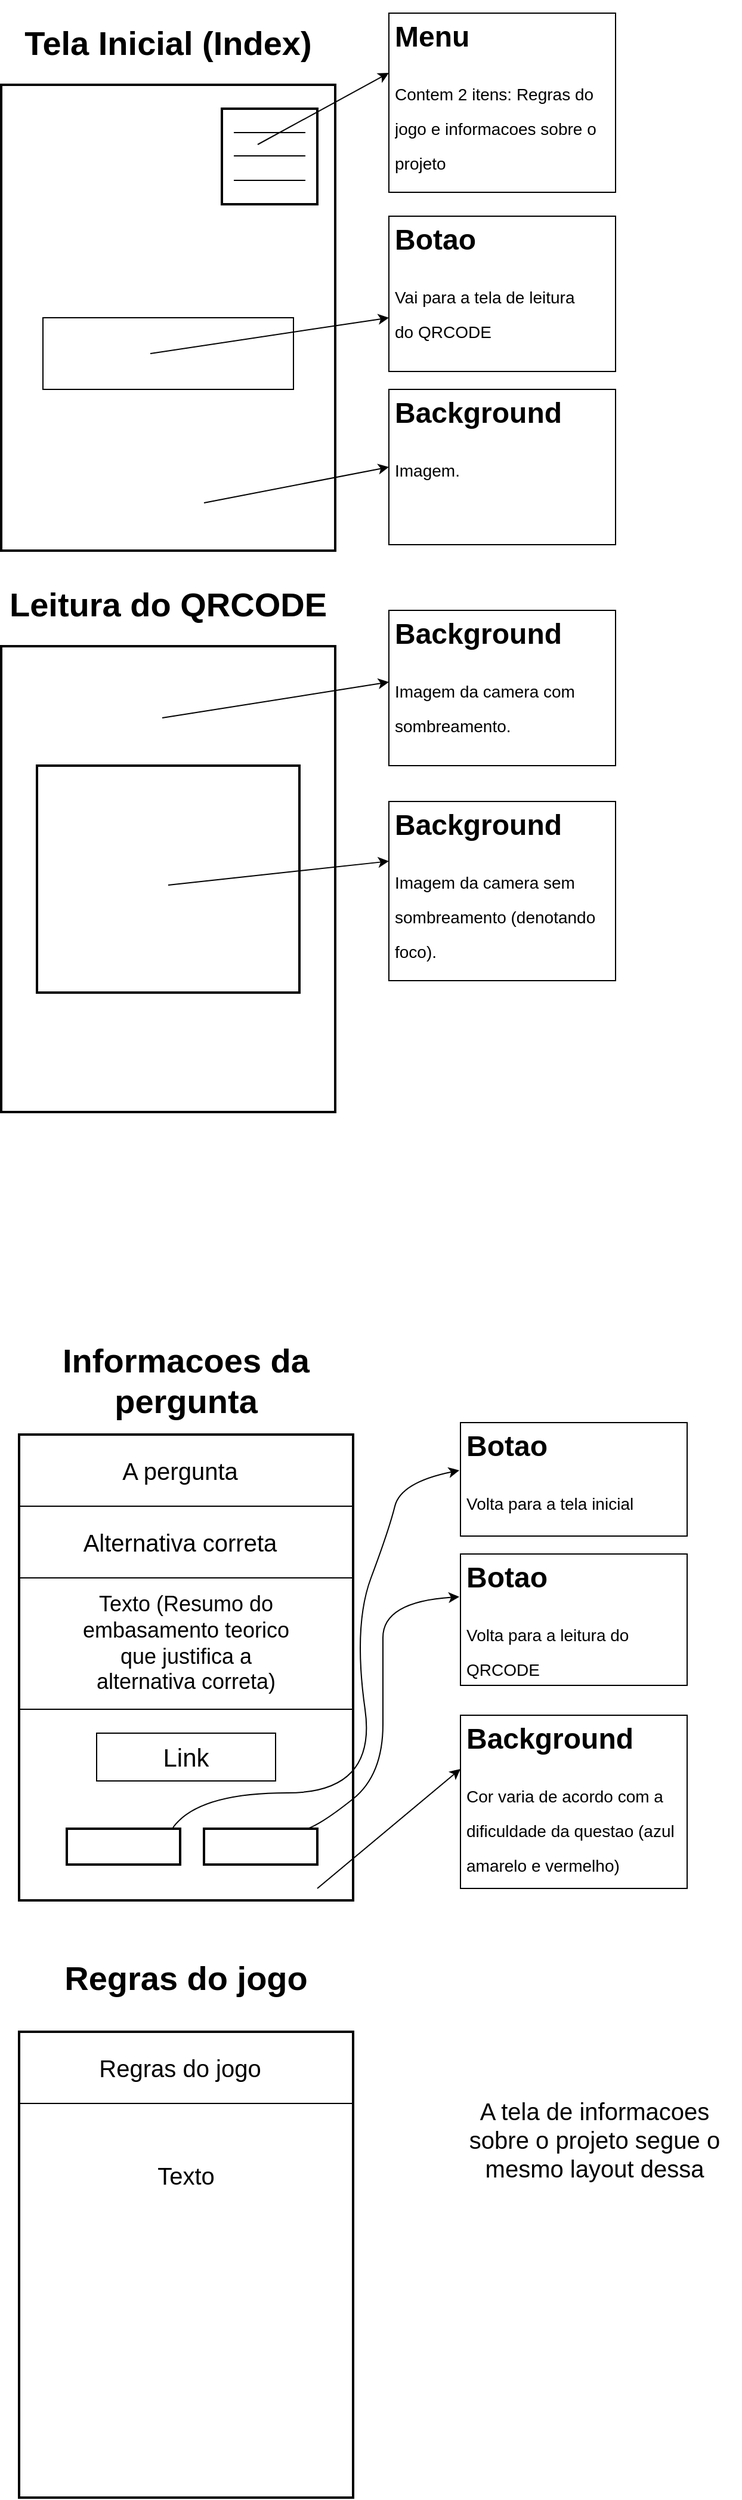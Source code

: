 <mxfile version="12.2.4" type="github" pages="1">
  <diagram id="nlabW9qtDiaa9snVEf28" name="Page-1">
    <mxGraphModel dx="1341" dy="711" grid="1" gridSize="10" guides="1" tooltips="1" connect="1" arrows="1" fold="1" page="1" pageScale="1" pageWidth="850" pageHeight="1100" math="0" shadow="0">
      <root>
        <mxCell id="0"/>
        <mxCell id="1" parent="0"/>
        <mxCell id="Lpm88H_YI4wZjYLgMCmQ-2" value="" style="rounded=0;whiteSpace=wrap;html=1;strokeWidth=2;" parent="1" vertex="1">
          <mxGeometry x="55" y="90" width="280" height="390" as="geometry"/>
        </mxCell>
        <mxCell id="Lpm88H_YI4wZjYLgMCmQ-3" value="&lt;h1 style=&quot;font-size: 28px&quot;&gt;Tela Inicial (Index)&lt;/h1&gt;" style="text;html=1;strokeColor=none;fillColor=none;align=center;verticalAlign=middle;whiteSpace=wrap;rounded=0;" parent="1" vertex="1">
          <mxGeometry x="60" y="20" width="270" height="70" as="geometry"/>
        </mxCell>
        <mxCell id="Lpm88H_YI4wZjYLgMCmQ-6" value="" style="whiteSpace=wrap;html=1;aspect=fixed;strokeWidth=2;" parent="1" vertex="1">
          <mxGeometry x="240" y="110" width="80" height="80" as="geometry"/>
        </mxCell>
        <mxCell id="Lpm88H_YI4wZjYLgMCmQ-7" value="" style="endArrow=none;html=1;" parent="1" edge="1">
          <mxGeometry width="50" height="50" relative="1" as="geometry">
            <mxPoint x="250" y="130" as="sourcePoint"/>
            <mxPoint x="310" y="130" as="targetPoint"/>
          </mxGeometry>
        </mxCell>
        <mxCell id="Lpm88H_YI4wZjYLgMCmQ-8" value="" style="endArrow=none;html=1;" parent="1" edge="1">
          <mxGeometry width="50" height="50" relative="1" as="geometry">
            <mxPoint x="250" y="149.5" as="sourcePoint"/>
            <mxPoint x="310" y="149.5" as="targetPoint"/>
          </mxGeometry>
        </mxCell>
        <mxCell id="Lpm88H_YI4wZjYLgMCmQ-9" value="" style="endArrow=none;html=1;" parent="1" edge="1">
          <mxGeometry width="50" height="50" relative="1" as="geometry">
            <mxPoint x="250" y="170" as="sourcePoint"/>
            <mxPoint x="310" y="170" as="targetPoint"/>
          </mxGeometry>
        </mxCell>
        <mxCell id="Lpm88H_YI4wZjYLgMCmQ-10" value="" style="endArrow=classic;html=1;" parent="1" edge="1">
          <mxGeometry width="50" height="50" relative="1" as="geometry">
            <mxPoint x="270" y="140" as="sourcePoint"/>
            <mxPoint x="380" y="80" as="targetPoint"/>
          </mxGeometry>
        </mxCell>
        <mxCell id="Lpm88H_YI4wZjYLgMCmQ-12" value="&lt;h1&gt;&lt;span&gt;Menu&lt;/span&gt;&lt;/h1&gt;&lt;h1&gt;&lt;span style=&quot;font-weight: normal&quot;&gt;&lt;font style=&quot;font-size: 14px&quot;&gt;Contem 2 itens: Regras do jogo e informacoes sobre o projeto&lt;/font&gt;&lt;/span&gt;&lt;br&gt;&lt;/h1&gt;" style="text;html=1;strokeColor=#000000;fillColor=none;spacing=5;spacingTop=-20;whiteSpace=wrap;overflow=hidden;rounded=0;strokeWidth=1;" parent="1" vertex="1">
          <mxGeometry x="380" y="30" width="190" height="150" as="geometry"/>
        </mxCell>
        <mxCell id="Lpm88H_YI4wZjYLgMCmQ-14" value="" style="rounded=0;whiteSpace=wrap;html=1;strokeColor=#000000;strokeWidth=1;" parent="1" vertex="1">
          <mxGeometry x="90" y="285" width="210" height="60" as="geometry"/>
        </mxCell>
        <mxCell id="Lpm88H_YI4wZjYLgMCmQ-15" value="" style="endArrow=classic;html=1;" parent="1" edge="1">
          <mxGeometry width="50" height="50" relative="1" as="geometry">
            <mxPoint x="180" y="315" as="sourcePoint"/>
            <mxPoint x="380" y="285" as="targetPoint"/>
          </mxGeometry>
        </mxCell>
        <mxCell id="Lpm88H_YI4wZjYLgMCmQ-16" value="&lt;h1&gt;&lt;span&gt;Botao&lt;/span&gt;&lt;/h1&gt;&lt;h1&gt;&lt;span style=&quot;font-size: 14px ; font-weight: normal&quot;&gt;Vai para a tela de leitura do&amp;nbsp;&lt;/span&gt;&lt;span style=&quot;font-weight: normal&quot;&gt;&lt;font style=&quot;font-size: 14px&quot;&gt;QRCODE&lt;/font&gt;&lt;/span&gt;&lt;/h1&gt;" style="text;html=1;strokeColor=#000000;fillColor=none;spacing=5;spacingTop=-20;whiteSpace=wrap;overflow=hidden;rounded=0;strokeWidth=1;" parent="1" vertex="1">
          <mxGeometry x="380" y="200" width="190" height="130" as="geometry"/>
        </mxCell>
        <mxCell id="Lpm88H_YI4wZjYLgMCmQ-18" value="" style="rounded=0;whiteSpace=wrap;html=1;strokeWidth=2;" parent="1" vertex="1">
          <mxGeometry x="55" y="560" width="280" height="390" as="geometry"/>
        </mxCell>
        <mxCell id="Lpm88H_YI4wZjYLgMCmQ-19" value="&lt;h1 style=&quot;font-size: 28px&quot;&gt;Leitura do QRCODE&lt;/h1&gt;" style="text;html=1;strokeColor=none;fillColor=none;align=center;verticalAlign=middle;whiteSpace=wrap;rounded=0;" parent="1" vertex="1">
          <mxGeometry x="60" y="490" width="270" height="70" as="geometry"/>
        </mxCell>
        <mxCell id="Lpm88H_YI4wZjYLgMCmQ-20" value="" style="endArrow=classic;html=1;" parent="1" edge="1">
          <mxGeometry width="50" height="50" relative="1" as="geometry">
            <mxPoint x="225" y="440" as="sourcePoint"/>
            <mxPoint x="380" y="410" as="targetPoint"/>
          </mxGeometry>
        </mxCell>
        <mxCell id="Lpm88H_YI4wZjYLgMCmQ-21" value="&lt;h1&gt;&lt;span&gt;Background&lt;/span&gt;&lt;/h1&gt;&lt;h1&gt;&lt;span style=&quot;font-size: 14px ; font-weight: 400&quot;&gt;Imagem.&lt;/span&gt;&lt;/h1&gt;" style="text;html=1;strokeColor=#000000;fillColor=none;spacing=5;spacingTop=-20;whiteSpace=wrap;overflow=hidden;rounded=0;strokeWidth=1;" parent="1" vertex="1">
          <mxGeometry x="380" y="345" width="190" height="130" as="geometry"/>
        </mxCell>
        <mxCell id="Lpm88H_YI4wZjYLgMCmQ-25" value="" style="rounded=0;whiteSpace=wrap;html=1;strokeColor=#000000;strokeWidth=2;" parent="1" vertex="1">
          <mxGeometry x="85" y="660" width="220" height="190" as="geometry"/>
        </mxCell>
        <mxCell id="Lpm88H_YI4wZjYLgMCmQ-26" value="" style="endArrow=classic;html=1;" parent="1" edge="1">
          <mxGeometry width="50" height="50" relative="1" as="geometry">
            <mxPoint x="190" y="620" as="sourcePoint"/>
            <mxPoint x="380" y="590" as="targetPoint"/>
          </mxGeometry>
        </mxCell>
        <mxCell id="Lpm88H_YI4wZjYLgMCmQ-27" value="&lt;h1&gt;&lt;span&gt;Background&lt;/span&gt;&lt;/h1&gt;&lt;h1&gt;&lt;span style=&quot;font-size: 14px ; font-weight: 400&quot;&gt;Imagem da camera com sombreamento.&lt;/span&gt;&lt;/h1&gt;" style="text;html=1;strokeColor=#000000;fillColor=none;spacing=5;spacingTop=-20;whiteSpace=wrap;overflow=hidden;rounded=0;strokeWidth=1;" parent="1" vertex="1">
          <mxGeometry x="380" y="530" width="190" height="130" as="geometry"/>
        </mxCell>
        <mxCell id="Lpm88H_YI4wZjYLgMCmQ-28" value="" style="endArrow=classic;html=1;" parent="1" edge="1">
          <mxGeometry width="50" height="50" relative="1" as="geometry">
            <mxPoint x="195" y="760" as="sourcePoint"/>
            <mxPoint x="380" y="740" as="targetPoint"/>
          </mxGeometry>
        </mxCell>
        <mxCell id="Lpm88H_YI4wZjYLgMCmQ-29" value="&lt;h1&gt;&lt;span&gt;Background&lt;/span&gt;&lt;/h1&gt;&lt;h1&gt;&lt;span style=&quot;font-size: 14px ; font-weight: 400&quot;&gt;Imagem da camera sem sombreamento (denotando foco).&lt;/span&gt;&lt;/h1&gt;" style="text;html=1;strokeColor=#000000;fillColor=none;spacing=5;spacingTop=-20;whiteSpace=wrap;overflow=hidden;rounded=0;strokeWidth=1;" parent="1" vertex="1">
          <mxGeometry x="380" y="690" width="190" height="150" as="geometry"/>
        </mxCell>
        <mxCell id="Lpm88H_YI4wZjYLgMCmQ-30" value="" style="rounded=0;whiteSpace=wrap;html=1;strokeWidth=2;" parent="1" vertex="1">
          <mxGeometry x="70" y="1220" width="280" height="390" as="geometry"/>
        </mxCell>
        <mxCell id="Lpm88H_YI4wZjYLgMCmQ-31" value="&lt;h1 style=&quot;font-size: 28px&quot;&gt;Informacoes da pergunta&lt;/h1&gt;" style="text;html=1;strokeColor=none;fillColor=none;align=center;verticalAlign=middle;whiteSpace=wrap;rounded=0;" parent="1" vertex="1">
          <mxGeometry x="75" y="1140" width="270" height="70" as="geometry"/>
        </mxCell>
        <mxCell id="Lpm88H_YI4wZjYLgMCmQ-34" value="" style="endArrow=none;html=1;entryX=1;entryY=0.154;entryDx=0;entryDy=0;entryPerimeter=0;" parent="1" target="Lpm88H_YI4wZjYLgMCmQ-30" edge="1">
          <mxGeometry width="50" height="50" relative="1" as="geometry">
            <mxPoint x="70" y="1280" as="sourcePoint"/>
            <mxPoint x="120" y="1230" as="targetPoint"/>
          </mxGeometry>
        </mxCell>
        <mxCell id="Lpm88H_YI4wZjYLgMCmQ-35" value="&lt;font style=&quot;font-size: 20px&quot;&gt;A pergunta&lt;/font&gt;" style="text;html=1;strokeColor=none;fillColor=none;align=center;verticalAlign=middle;whiteSpace=wrap;rounded=0;" parent="1" vertex="1">
          <mxGeometry x="110" y="1230" width="190" height="40" as="geometry"/>
        </mxCell>
        <mxCell id="Lpm88H_YI4wZjYLgMCmQ-36" value="" style="endArrow=none;html=1;entryX=1;entryY=0.154;entryDx=0;entryDy=0;entryPerimeter=0;" parent="1" edge="1">
          <mxGeometry width="50" height="50" relative="1" as="geometry">
            <mxPoint x="70" y="1340" as="sourcePoint"/>
            <mxPoint x="350" y="1340.06" as="targetPoint"/>
          </mxGeometry>
        </mxCell>
        <mxCell id="Lpm88H_YI4wZjYLgMCmQ-37" value="&lt;font style=&quot;font-size: 20px&quot;&gt;Alternativa correta&lt;/font&gt;" style="text;html=1;strokeColor=none;fillColor=none;align=center;verticalAlign=middle;whiteSpace=wrap;rounded=0;" parent="1" vertex="1">
          <mxGeometry x="110" y="1290" width="190" height="40" as="geometry"/>
        </mxCell>
        <mxCell id="Lpm88H_YI4wZjYLgMCmQ-39" value="" style="endArrow=none;html=1;entryX=1;entryY=0.154;entryDx=0;entryDy=0;entryPerimeter=0;" parent="1" edge="1">
          <mxGeometry width="50" height="50" relative="1" as="geometry">
            <mxPoint x="70" y="1450" as="sourcePoint"/>
            <mxPoint x="350" y="1450.06" as="targetPoint"/>
          </mxGeometry>
        </mxCell>
        <mxCell id="Lpm88H_YI4wZjYLgMCmQ-40" value="&lt;font style=&quot;font-size: 18px&quot;&gt;Texto (Resumo do embasamento teorico que justifica a alternativa correta)&lt;/font&gt;" style="text;html=1;strokeColor=none;fillColor=none;align=center;verticalAlign=middle;whiteSpace=wrap;rounded=0;" parent="1" vertex="1">
          <mxGeometry x="115" y="1350" width="190" height="90" as="geometry"/>
        </mxCell>
        <mxCell id="Lpm88H_YI4wZjYLgMCmQ-45" value="&lt;h1&gt;&lt;span style=&quot;font-weight: 400&quot;&gt;&lt;font style=&quot;font-size: 21px&quot;&gt;Link&lt;/font&gt;&lt;/span&gt;&lt;br&gt;&lt;/h1&gt;" style="text;html=1;strokeColor=#000000;fillColor=none;spacing=5;spacingTop=-20;whiteSpace=wrap;overflow=hidden;rounded=0;strokeWidth=1;align=center;" parent="1" vertex="1">
          <mxGeometry x="135" y="1470" width="150" height="40" as="geometry"/>
        </mxCell>
        <mxCell id="Lpm88H_YI4wZjYLgMCmQ-46" value="" style="rounded=0;whiteSpace=wrap;html=1;strokeColor=#000000;strokeWidth=2;" parent="1" vertex="1">
          <mxGeometry x="225" y="1550" width="95" height="30" as="geometry"/>
        </mxCell>
        <mxCell id="Lpm88H_YI4wZjYLgMCmQ-55" value="" style="curved=1;endArrow=classic;html=1;entryX=-0.005;entryY=0.326;entryDx=0;entryDy=0;entryPerimeter=0;" parent="1" source="Lpm88H_YI4wZjYLgMCmQ-46" target="Lpm88H_YI4wZjYLgMCmQ-56" edge="1">
          <mxGeometry width="50" height="50" relative="1" as="geometry">
            <mxPoint x="295" y="1565" as="sourcePoint"/>
            <mxPoint x="430" y="1350" as="targetPoint"/>
            <Array as="points">
              <mxPoint x="325" y="1545"/>
              <mxPoint x="375" y="1505"/>
              <mxPoint x="375" y="1420"/>
              <mxPoint x="375" y="1360"/>
            </Array>
          </mxGeometry>
        </mxCell>
        <mxCell id="Lpm88H_YI4wZjYLgMCmQ-56" value="&lt;h1&gt;&lt;span&gt;Botao&lt;/span&gt;&lt;/h1&gt;&lt;h1&gt;&lt;span style=&quot;font-size: 14px ; font-weight: 400&quot;&gt;Volta para a leitura do QRCODE&lt;/span&gt;&lt;/h1&gt;" style="text;html=1;strokeColor=#000000;fillColor=none;spacing=5;spacingTop=-20;whiteSpace=wrap;overflow=hidden;rounded=0;strokeWidth=1;" parent="1" vertex="1">
          <mxGeometry x="440" y="1320" width="190" height="110" as="geometry"/>
        </mxCell>
        <mxCell id="Lpm88H_YI4wZjYLgMCmQ-58" value="&lt;h1&gt;&lt;span&gt;Background&lt;/span&gt;&lt;/h1&gt;&lt;h1&gt;&lt;span style=&quot;font-size: 14px ; font-weight: 400&quot;&gt;Cor varia de acordo com a dificuldade da questao (azul amarelo e vermelho)&lt;/span&gt;&lt;br&gt;&lt;/h1&gt;" style="text;html=1;strokeColor=#000000;fillColor=none;spacing=5;spacingTop=-20;whiteSpace=wrap;overflow=hidden;rounded=0;strokeWidth=1;" parent="1" vertex="1">
          <mxGeometry x="440" y="1455" width="190" height="145" as="geometry"/>
        </mxCell>
        <mxCell id="Lpm88H_YI4wZjYLgMCmQ-60" value="" style="endArrow=classic;html=1;entryX=0;entryY=0.31;entryDx=0;entryDy=0;entryPerimeter=0;" parent="1" target="Lpm88H_YI4wZjYLgMCmQ-58" edge="1">
          <mxGeometry width="50" height="50" relative="1" as="geometry">
            <mxPoint x="320" y="1600" as="sourcePoint"/>
            <mxPoint x="370" y="1550" as="targetPoint"/>
          </mxGeometry>
        </mxCell>
        <mxCell id="b4oFBn8sdcCUZCqWWA6--2" value="" style="rounded=0;whiteSpace=wrap;html=1;strokeWidth=2;" parent="1" vertex="1">
          <mxGeometry x="70" y="1720" width="280" height="390" as="geometry"/>
        </mxCell>
        <mxCell id="b4oFBn8sdcCUZCqWWA6--3" value="&lt;h1 style=&quot;font-size: 28px&quot;&gt;Regras do jogo&lt;/h1&gt;" style="text;html=1;strokeColor=none;fillColor=none;align=center;verticalAlign=middle;whiteSpace=wrap;rounded=0;" parent="1" vertex="1">
          <mxGeometry x="75" y="1640" width="270" height="70" as="geometry"/>
        </mxCell>
        <mxCell id="b4oFBn8sdcCUZCqWWA6--4" value="&lt;span style=&quot;font-size: 20px&quot;&gt;A tela de informacoes sobre o projeto segue o mesmo layout dessa&lt;br&gt;&lt;/span&gt;" style="text;html=1;strokeColor=none;fillColor=none;align=center;verticalAlign=middle;whiteSpace=wrap;rounded=0;" parent="1" vertex="1">
          <mxGeometry x="430" y="1740" width="245" height="140" as="geometry"/>
        </mxCell>
        <mxCell id="4ty9cCejRpXknAA4xr-6-2" value="" style="curved=1;endArrow=classic;html=1;entryX=-0.005;entryY=0.421;entryDx=0;entryDy=0;entryPerimeter=0;exitX=0.937;exitY=-0.033;exitDx=0;exitDy=0;exitPerimeter=0;" edge="1" parent="1" target="4ty9cCejRpXknAA4xr-6-3" source="4ty9cCejRpXknAA4xr-6-4">
          <mxGeometry width="50" height="50" relative="1" as="geometry">
            <mxPoint x="170" y="1570" as="sourcePoint"/>
            <mxPoint x="430" y="1250" as="targetPoint"/>
            <Array as="points">
              <mxPoint x="220" y="1520"/>
              <mxPoint x="370" y="1520"/>
              <mxPoint x="350" y="1380"/>
              <mxPoint x="380" y="1300"/>
              <mxPoint x="390" y="1260"/>
            </Array>
          </mxGeometry>
        </mxCell>
        <mxCell id="4ty9cCejRpXknAA4xr-6-3" value="&lt;h1&gt;&lt;span&gt;Botao&lt;/span&gt;&lt;/h1&gt;&lt;h1&gt;&lt;span style=&quot;font-size: 14px ; font-weight: 400&quot;&gt;Volta para a tela inicial&lt;/span&gt;&lt;/h1&gt;" style="text;html=1;strokeColor=#000000;fillColor=none;spacing=5;spacingTop=-20;whiteSpace=wrap;overflow=hidden;rounded=0;strokeWidth=1;" vertex="1" parent="1">
          <mxGeometry x="440" y="1210" width="190" height="95" as="geometry"/>
        </mxCell>
        <mxCell id="4ty9cCejRpXknAA4xr-6-4" value="" style="rounded=0;whiteSpace=wrap;html=1;strokeColor=#000000;strokeWidth=2;" vertex="1" parent="1">
          <mxGeometry x="110" y="1550" width="95" height="30" as="geometry"/>
        </mxCell>
        <mxCell id="4ty9cCejRpXknAA4xr-6-5" value="" style="endArrow=none;html=1;entryX=1;entryY=0.154;entryDx=0;entryDy=0;entryPerimeter=0;" edge="1" parent="1">
          <mxGeometry width="50" height="50" relative="1" as="geometry">
            <mxPoint x="70" y="1780" as="sourcePoint"/>
            <mxPoint x="350" y="1780.06" as="targetPoint"/>
          </mxGeometry>
        </mxCell>
        <mxCell id="4ty9cCejRpXknAA4xr-6-6" value="&lt;font style=&quot;font-size: 20px&quot;&gt;Regras do jogo&lt;br&gt;&lt;/font&gt;" style="text;html=1;strokeColor=none;fillColor=none;align=center;verticalAlign=middle;whiteSpace=wrap;rounded=0;" vertex="1" parent="1">
          <mxGeometry x="110" y="1730" width="190" height="40" as="geometry"/>
        </mxCell>
        <mxCell id="4ty9cCejRpXknAA4xr-6-7" value="&lt;font style=&quot;font-size: 20px&quot;&gt;Texto&lt;br&gt;&lt;/font&gt;" style="text;html=1;strokeColor=none;fillColor=none;align=center;verticalAlign=middle;whiteSpace=wrap;rounded=0;" vertex="1" parent="1">
          <mxGeometry x="115" y="1820" width="190" height="40" as="geometry"/>
        </mxCell>
      </root>
    </mxGraphModel>
  </diagram>
</mxfile>
